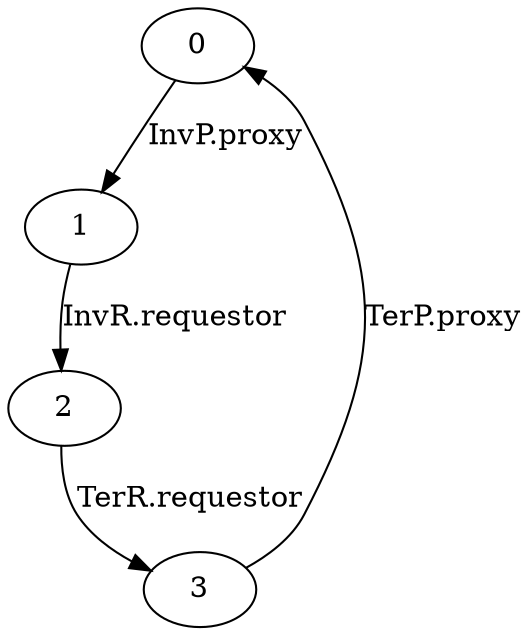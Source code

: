 digraph G {
  0 -> 1 [ label="InvP.proxy" ];
  1 -> 2 [ label="InvR.requestor" ];
  2 -> 3 [ label="TerR.requestor" ];
  3 -> 0 [ label="TerP.proxy" ];
}
